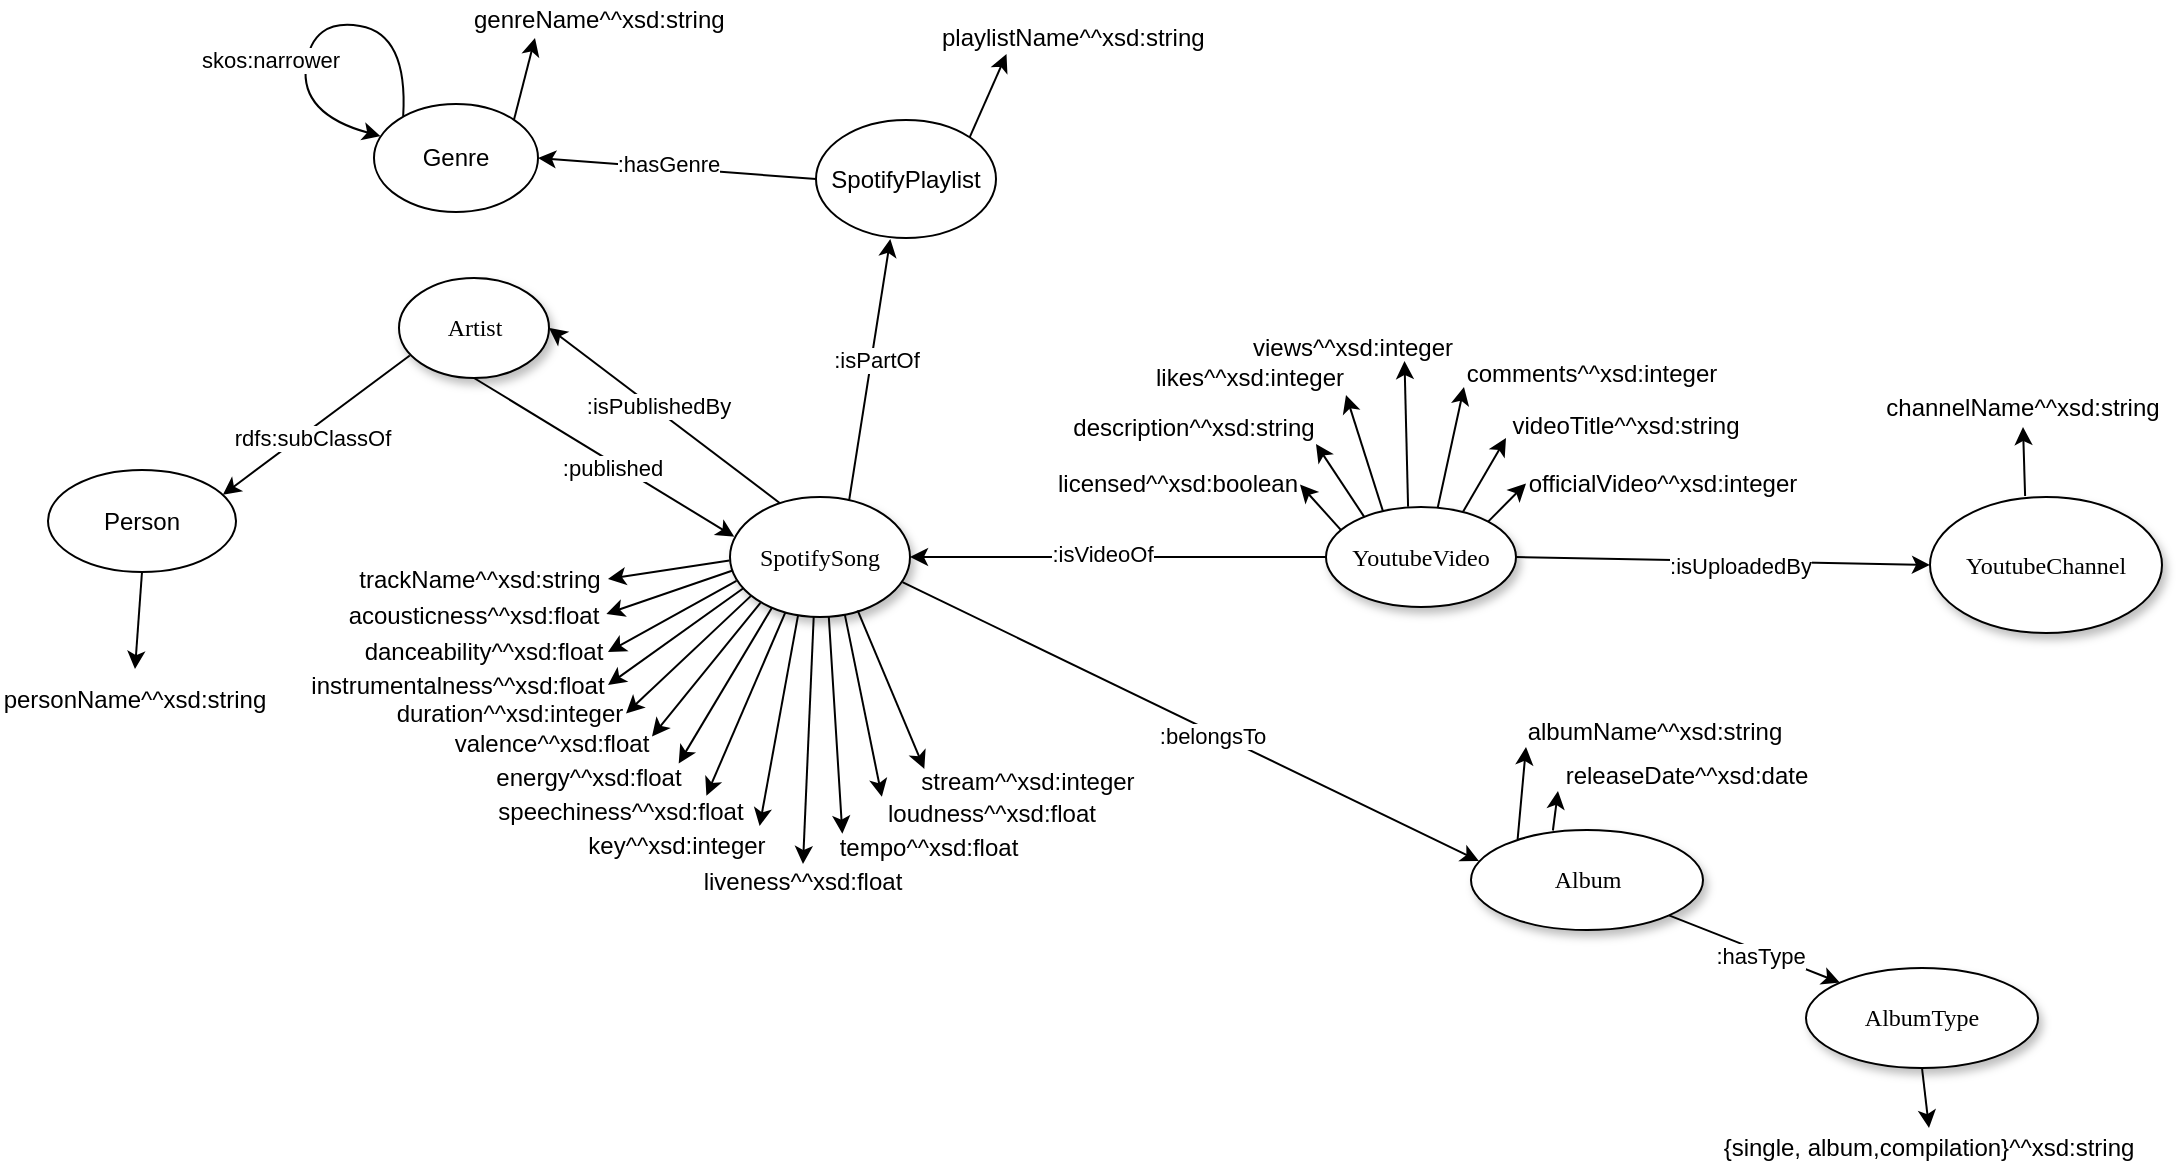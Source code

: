 <mxfile version="22.1.0" type="device">
  <diagram name="Page-1" id="42789a77-a242-8287-6e28-9cd8cfd52e62">
    <mxGraphModel dx="1290" dy="530" grid="0" gridSize="10" guides="1" tooltips="1" connect="1" arrows="1" fold="1" page="1" pageScale="1" pageWidth="1100" pageHeight="850" background="none" math="0" shadow="0">
      <root>
        <mxCell id="0" />
        <mxCell id="1" parent="0" />
        <mxCell id="1ea317790d2ca983-1" value="SpotifySong" style="ellipse;whiteSpace=wrap;html=1;rounded=0;shadow=1;comic=0;labelBackgroundColor=none;strokeWidth=1;fontFamily=Verdana;fontSize=12;align=center;" parent="1" vertex="1">
          <mxGeometry x="370" y="368.5" width="90" height="60" as="geometry" />
        </mxCell>
        <mxCell id="1ea317790d2ca983-2" value="&lt;span&gt;Album&lt;br&gt;&lt;/span&gt;" style="ellipse;whiteSpace=wrap;html=1;rounded=0;shadow=1;comic=0;labelBackgroundColor=none;strokeWidth=1;fontFamily=Verdana;fontSize=12;align=center;" parent="1" vertex="1">
          <mxGeometry x="740.5" y="535" width="116" height="50" as="geometry" />
        </mxCell>
        <mxCell id="1ea317790d2ca983-3" value="&lt;span&gt;Artist&lt;/span&gt;" style="ellipse;whiteSpace=wrap;html=1;rounded=0;shadow=1;comic=0;labelBackgroundColor=none;strokeWidth=1;fontFamily=Verdana;fontSize=12;align=center;" parent="1" vertex="1">
          <mxGeometry x="204.5" y="259" width="75" height="50" as="geometry" />
        </mxCell>
        <mxCell id="1ea317790d2ca983-9" value="YoutubeVideo" style="ellipse;whiteSpace=wrap;html=1;rounded=0;shadow=1;comic=0;labelBackgroundColor=none;strokeWidth=1;fontFamily=Verdana;fontSize=12;align=center;" parent="1" vertex="1">
          <mxGeometry x="668" y="373.5" width="95" height="50" as="geometry" />
        </mxCell>
        <mxCell id="1ea317790d2ca983-10" value="YoutubeChannel" style="ellipse;whiteSpace=wrap;html=1;rounded=0;shadow=1;comic=0;labelBackgroundColor=none;strokeWidth=1;fontFamily=Verdana;fontSize=12;align=center;" parent="1" vertex="1">
          <mxGeometry x="970" y="368.5" width="116" height="68" as="geometry" />
        </mxCell>
        <mxCell id="-lhkFG2HZT-Equ-z4yoy-32" value="channelName^^xsd:string" style="text;html=1;strokeColor=none;fillColor=none;align=center;verticalAlign=middle;whiteSpace=wrap;rounded=0;" parent="1" vertex="1">
          <mxGeometry x="943" y="313.5" width="147" height="20" as="geometry" />
        </mxCell>
        <mxCell id="S50ukumy_6wNUcAdJBcb-45" style="rounded=0;orthogonalLoop=1;jettySize=auto;html=1;exitX=1;exitY=0;exitDx=0;exitDy=0;entryX=0.25;entryY=1;entryDx=0;entryDy=0;" parent="1" source="fviccIfsdbxI5g3kTzcu-1" target="fviccIfsdbxI5g3kTzcu-7" edge="1">
          <mxGeometry relative="1" as="geometry" />
        </mxCell>
        <mxCell id="fviccIfsdbxI5g3kTzcu-1" value="Genre" style="ellipse;whiteSpace=wrap;html=1;" parent="1" vertex="1">
          <mxGeometry x="192" y="172" width="82" height="54" as="geometry" />
        </mxCell>
        <mxCell id="fviccIfsdbxI5g3kTzcu-4" value="Person" style="ellipse;whiteSpace=wrap;html=1;" parent="1" vertex="1">
          <mxGeometry x="29" y="355" width="94" height="51" as="geometry" />
        </mxCell>
        <mxCell id="fviccIfsdbxI5g3kTzcu-5" value="" style="endArrow=classic;html=1;rounded=0;exitX=0.072;exitY=0.775;exitDx=0;exitDy=0;entryX=0.93;entryY=0.243;entryDx=0;entryDy=0;entryPerimeter=0;exitPerimeter=0;" parent="1" source="1ea317790d2ca983-3" target="fviccIfsdbxI5g3kTzcu-4" edge="1">
          <mxGeometry width="50" height="50" relative="1" as="geometry">
            <mxPoint x="196.162" y="281.704" as="sourcePoint" />
            <mxPoint x="578" y="424.5" as="targetPoint" />
          </mxGeometry>
        </mxCell>
        <mxCell id="fviccIfsdbxI5g3kTzcu-6" value="rdfs:subClassOf" style="edgeLabel;html=1;align=center;verticalAlign=middle;resizable=0;points=[];" parent="fviccIfsdbxI5g3kTzcu-5" vertex="1" connectable="0">
          <mxGeometry x="0.1" y="3" relative="1" as="geometry">
            <mxPoint as="offset" />
          </mxGeometry>
        </mxCell>
        <mxCell id="fviccIfsdbxI5g3kTzcu-7" value="genreName^^xsd:string" style="text;html=1;strokeColor=none;fillColor=none;align=left;verticalAlign=middle;whiteSpace=wrap;rounded=0;" parent="1" vertex="1">
          <mxGeometry x="240" y="120" width="130" height="19" as="geometry" />
        </mxCell>
        <mxCell id="fviccIfsdbxI5g3kTzcu-9" value="personName^^xsd:string" style="text;html=1;strokeColor=none;fillColor=none;align=center;verticalAlign=middle;whiteSpace=wrap;rounded=0;" parent="1" vertex="1">
          <mxGeometry x="5" y="454.5" width="135" height="30" as="geometry" />
        </mxCell>
        <mxCell id="S50ukumy_6wNUcAdJBcb-42" style="rounded=0;orthogonalLoop=1;jettySize=auto;html=1;exitX=1;exitY=0;exitDx=0;exitDy=0;entryX=0.25;entryY=1;entryDx=0;entryDy=0;" parent="1" source="fviccIfsdbxI5g3kTzcu-11" target="S50ukumy_6wNUcAdJBcb-41" edge="1">
          <mxGeometry relative="1" as="geometry" />
        </mxCell>
        <mxCell id="fviccIfsdbxI5g3kTzcu-11" value="SpotifyPlaylist" style="ellipse;whiteSpace=wrap;html=1;" parent="1" vertex="1">
          <mxGeometry x="413" y="180" width="90" height="59" as="geometry" />
        </mxCell>
        <mxCell id="fviccIfsdbxI5g3kTzcu-14" value="" style="endArrow=classic;html=1;rounded=0;exitX=0.662;exitY=0.026;exitDx=0;exitDy=0;exitPerimeter=0;entryX=0.413;entryY=1.009;entryDx=0;entryDy=0;entryPerimeter=0;" parent="1" source="1ea317790d2ca983-1" target="fviccIfsdbxI5g3kTzcu-11" edge="1">
          <mxGeometry width="50" height="50" relative="1" as="geometry">
            <mxPoint x="524" y="384" as="sourcePoint" />
            <mxPoint x="574" y="334" as="targetPoint" />
          </mxGeometry>
        </mxCell>
        <mxCell id="fviccIfsdbxI5g3kTzcu-15" value=":isPartOf" style="edgeLabel;html=1;align=center;verticalAlign=middle;resizable=0;points=[];" parent="fviccIfsdbxI5g3kTzcu-14" vertex="1" connectable="0">
          <mxGeometry x="0.076" y="-2" relative="1" as="geometry">
            <mxPoint as="offset" />
          </mxGeometry>
        </mxCell>
        <mxCell id="fviccIfsdbxI5g3kTzcu-20" value="" style="curved=1;endArrow=classic;html=1;rounded=0;exitX=0.178;exitY=0.113;exitDx=0;exitDy=0;exitPerimeter=0;entryX=0.04;entryY=0.298;entryDx=0;entryDy=0;entryPerimeter=0;" parent="1" source="fviccIfsdbxI5g3kTzcu-1" target="fviccIfsdbxI5g3kTzcu-1" edge="1">
          <mxGeometry width="50" height="50" relative="1" as="geometry">
            <mxPoint x="226.996" y="174.812" as="sourcePoint" />
            <mxPoint x="192.31" y="203" as="targetPoint" />
            <Array as="points">
              <mxPoint x="209" y="137" />
              <mxPoint x="161" y="129" />
              <mxPoint x="155" y="177" />
            </Array>
          </mxGeometry>
        </mxCell>
        <mxCell id="fviccIfsdbxI5g3kTzcu-21" value="skos:narrower" style="edgeLabel;html=1;align=center;verticalAlign=middle;resizable=0;points=[];" parent="fviccIfsdbxI5g3kTzcu-20" vertex="1" connectable="0">
          <mxGeometry x="-0.577" y="5" relative="1" as="geometry">
            <mxPoint x="-64" y="10" as="offset" />
          </mxGeometry>
        </mxCell>
        <mxCell id="S50ukumy_6wNUcAdJBcb-2" value="" style="endArrow=classic;html=1;rounded=0;entryX=0.5;entryY=1;entryDx=0;entryDy=0;exitX=0.41;exitY=-0.007;exitDx=0;exitDy=0;exitPerimeter=0;" parent="1" source="1ea317790d2ca983-10" target="-lhkFG2HZT-Equ-z4yoy-32" edge="1">
          <mxGeometry width="50" height="50" relative="1" as="geometry">
            <mxPoint x="893" y="421" as="sourcePoint" />
            <mxPoint x="943" y="371" as="targetPoint" />
          </mxGeometry>
        </mxCell>
        <mxCell id="S50ukumy_6wNUcAdJBcb-4" value="comments^^xsd:integer" style="text;html=1;strokeColor=none;fillColor=none;align=center;verticalAlign=middle;whiteSpace=wrap;rounded=0;" parent="1" vertex="1">
          <mxGeometry x="737" y="300.5" width="128" height="13" as="geometry" />
        </mxCell>
        <mxCell id="S50ukumy_6wNUcAdJBcb-5" value="description^^xsd:string" style="text;html=1;strokeColor=none;fillColor=none;align=center;verticalAlign=middle;whiteSpace=wrap;rounded=0;" parent="1" vertex="1">
          <mxGeometry x="541" y="326" width="122" height="16" as="geometry" />
        </mxCell>
        <mxCell id="S50ukumy_6wNUcAdJBcb-6" value="licensed^^xsd:boolean" style="text;html=1;strokeColor=none;fillColor=none;align=center;verticalAlign=middle;whiteSpace=wrap;rounded=0;" parent="1" vertex="1">
          <mxGeometry x="533" y="355" width="122" height="14.5" as="geometry" />
        </mxCell>
        <mxCell id="S50ukumy_6wNUcAdJBcb-7" value="likes^^xsd:integer" style="text;html=1;strokeColor=none;fillColor=none;align=center;verticalAlign=middle;whiteSpace=wrap;rounded=0;" parent="1" vertex="1">
          <mxGeometry x="582" y="300.5" width="96" height="17" as="geometry" />
        </mxCell>
        <mxCell id="S50ukumy_6wNUcAdJBcb-17" value="" style="rounded=0;orthogonalLoop=1;jettySize=auto;html=1;entryX=0;entryY=1;entryDx=0;entryDy=0;exitX=0.722;exitY=0.045;exitDx=0;exitDy=0;exitPerimeter=0;" parent="1" source="1ea317790d2ca983-9" target="S50ukumy_6wNUcAdJBcb-10" edge="1">
          <mxGeometry relative="1" as="geometry" />
        </mxCell>
        <mxCell id="S50ukumy_6wNUcAdJBcb-8" value="officialVideo^^xsd:integer" style="text;html=1;strokeColor=none;fillColor=none;align=center;verticalAlign=middle;whiteSpace=wrap;rounded=0;" parent="1" vertex="1">
          <mxGeometry x="768" y="354" width="137" height="15.5" as="geometry" />
        </mxCell>
        <mxCell id="S50ukumy_6wNUcAdJBcb-9" value="views^^xsd:integer" style="text;html=1;strokeColor=none;fillColor=none;align=center;verticalAlign=middle;whiteSpace=wrap;rounded=0;" parent="1" vertex="1">
          <mxGeometry x="630" y="287.5" width="103" height="13" as="geometry" />
        </mxCell>
        <mxCell id="S50ukumy_6wNUcAdJBcb-10" value="videoTitle^^xsd:string" style="text;html=1;strokeColor=none;fillColor=none;align=center;verticalAlign=middle;whiteSpace=wrap;rounded=0;" parent="1" vertex="1">
          <mxGeometry x="758" y="326" width="120" height="13" as="geometry" />
        </mxCell>
        <mxCell id="S50ukumy_6wNUcAdJBcb-11" value="" style="endArrow=classic;html=1;rounded=0;exitX=0.078;exitY=0.229;exitDx=0;exitDy=0;exitPerimeter=0;entryX=1;entryY=0.5;entryDx=0;entryDy=0;" parent="1" source="1ea317790d2ca983-9" target="S50ukumy_6wNUcAdJBcb-6" edge="1">
          <mxGeometry width="50" height="50" relative="1" as="geometry">
            <mxPoint x="604" y="503" as="sourcePoint" />
            <mxPoint x="628" y="379" as="targetPoint" />
          </mxGeometry>
        </mxCell>
        <mxCell id="S50ukumy_6wNUcAdJBcb-12" value="" style="endArrow=classic;html=1;rounded=0;exitX=0.202;exitY=0.101;exitDx=0;exitDy=0;entryX=1;entryY=1;entryDx=0;entryDy=0;exitPerimeter=0;" parent="1" source="1ea317790d2ca983-9" target="S50ukumy_6wNUcAdJBcb-5" edge="1">
          <mxGeometry width="50" height="50" relative="1" as="geometry">
            <mxPoint x="684" y="394" as="sourcePoint" />
            <mxPoint x="678" y="335" as="targetPoint" />
          </mxGeometry>
        </mxCell>
        <mxCell id="S50ukumy_6wNUcAdJBcb-13" value="" style="endArrow=classic;html=1;rounded=0;exitX=0.299;exitY=0.037;exitDx=0;exitDy=0;entryX=1;entryY=1;entryDx=0;entryDy=0;exitPerimeter=0;" parent="1" source="1ea317790d2ca983-9" target="S50ukumy_6wNUcAdJBcb-7" edge="1">
          <mxGeometry width="50" height="50" relative="1" as="geometry">
            <mxPoint x="699" y="384" as="sourcePoint" />
            <mxPoint x="674" y="354" as="targetPoint" />
          </mxGeometry>
        </mxCell>
        <mxCell id="S50ukumy_6wNUcAdJBcb-14" value="" style="endArrow=classic;html=1;rounded=0;entryX=0.75;entryY=1;entryDx=0;entryDy=0;exitX=0.432;exitY=-0.002;exitDx=0;exitDy=0;exitPerimeter=0;" parent="1" source="1ea317790d2ca983-9" target="S50ukumy_6wNUcAdJBcb-9" edge="1">
          <mxGeometry width="50" height="50" relative="1" as="geometry">
            <mxPoint x="704" y="372" as="sourcePoint" />
            <mxPoint x="673.5" y="306" as="targetPoint" />
          </mxGeometry>
        </mxCell>
        <mxCell id="S50ukumy_6wNUcAdJBcb-16" value="" style="endArrow=classic;html=1;rounded=0;entryX=0;entryY=0.5;entryDx=0;entryDy=0;exitX=1;exitY=0;exitDx=0;exitDy=0;" parent="1" source="1ea317790d2ca983-9" target="S50ukumy_6wNUcAdJBcb-8" edge="1">
          <mxGeometry width="50" height="50" relative="1" as="geometry">
            <mxPoint x="711" y="386" as="sourcePoint" />
            <mxPoint x="698" y="315" as="targetPoint" />
          </mxGeometry>
        </mxCell>
        <mxCell id="S50ukumy_6wNUcAdJBcb-18" value="" style="endArrow=classic;html=1;rounded=0;entryX=0;entryY=1;entryDx=0;entryDy=0;exitX=0.588;exitY=0.007;exitDx=0;exitDy=0;exitPerimeter=0;" parent="1" source="1ea317790d2ca983-9" target="S50ukumy_6wNUcAdJBcb-4" edge="1">
          <mxGeometry width="50" height="50" relative="1" as="geometry">
            <mxPoint x="724" y="373" as="sourcePoint" />
            <mxPoint x="698" y="315" as="targetPoint" />
          </mxGeometry>
        </mxCell>
        <mxCell id="S50ukumy_6wNUcAdJBcb-19" value="" style="endArrow=classic;html=1;rounded=0;exitX=1;exitY=0.5;exitDx=0;exitDy=0;entryX=0;entryY=0.5;entryDx=0;entryDy=0;" parent="1" source="1ea317790d2ca983-9" target="1ea317790d2ca983-10" edge="1">
          <mxGeometry width="50" height="50" relative="1" as="geometry">
            <mxPoint x="449" y="384" as="sourcePoint" />
            <mxPoint x="791" y="425" as="targetPoint" />
          </mxGeometry>
        </mxCell>
        <mxCell id="S50ukumy_6wNUcAdJBcb-20" value=":isUploadedBy" style="edgeLabel;html=1;align=center;verticalAlign=middle;resizable=0;points=[];" parent="S50ukumy_6wNUcAdJBcb-19" vertex="1" connectable="0">
          <mxGeometry x="0.076" y="-2" relative="1" as="geometry">
            <mxPoint as="offset" />
          </mxGeometry>
        </mxCell>
        <mxCell id="S50ukumy_6wNUcAdJBcb-21" value="" style="endArrow=classic;html=1;rounded=0;exitX=0;exitY=0.5;exitDx=0;exitDy=0;entryX=1;entryY=0.5;entryDx=0;entryDy=0;" parent="1" source="1ea317790d2ca983-9" target="1ea317790d2ca983-1" edge="1">
          <mxGeometry width="50" height="50" relative="1" as="geometry">
            <mxPoint x="773" y="409" as="sourcePoint" />
            <mxPoint x="612" y="407" as="targetPoint" />
          </mxGeometry>
        </mxCell>
        <mxCell id="S50ukumy_6wNUcAdJBcb-22" value=":isVideoOf" style="edgeLabel;html=1;align=center;verticalAlign=middle;resizable=0;points=[];" parent="S50ukumy_6wNUcAdJBcb-21" vertex="1" connectable="0">
          <mxGeometry x="0.076" y="-2" relative="1" as="geometry">
            <mxPoint as="offset" />
          </mxGeometry>
        </mxCell>
        <mxCell id="S50ukumy_6wNUcAdJBcb-23" value="" style="endArrow=classic;html=1;rounded=0;exitX=0.958;exitY=0.709;exitDx=0;exitDy=0;entryX=0.034;entryY=0.31;entryDx=0;entryDy=0;exitPerimeter=0;entryPerimeter=0;" parent="1" source="1ea317790d2ca983-1" target="1ea317790d2ca983-2" edge="1">
          <mxGeometry width="50" height="50" relative="1" as="geometry">
            <mxPoint x="678" y="409" as="sourcePoint" />
            <mxPoint x="470" y="409" as="targetPoint" />
          </mxGeometry>
        </mxCell>
        <mxCell id="S50ukumy_6wNUcAdJBcb-24" value=":belongsTo" style="edgeLabel;html=1;align=center;verticalAlign=middle;resizable=0;points=[];" parent="S50ukumy_6wNUcAdJBcb-23" vertex="1" connectable="0">
          <mxGeometry x="0.076" y="-2" relative="1" as="geometry">
            <mxPoint as="offset" />
          </mxGeometry>
        </mxCell>
        <mxCell id="S50ukumy_6wNUcAdJBcb-25" value="albumName^^xsd:string" style="text;html=1;strokeColor=none;fillColor=none;align=center;verticalAlign=middle;whiteSpace=wrap;rounded=0;" parent="1" vertex="1">
          <mxGeometry x="768" y="471" width="129" height="30" as="geometry" />
        </mxCell>
        <mxCell id="S50ukumy_6wNUcAdJBcb-26" value="releaseDate^^xsd:date" style="text;html=1;strokeColor=none;fillColor=none;align=center;verticalAlign=middle;whiteSpace=wrap;rounded=0;" parent="1" vertex="1">
          <mxGeometry x="784" y="493" width="129" height="30" as="geometry" />
        </mxCell>
        <mxCell id="S50ukumy_6wNUcAdJBcb-27" value="" style="endArrow=classic;html=1;rounded=0;entryX=0;entryY=0.75;entryDx=0;entryDy=0;exitX=0.201;exitY=0.091;exitDx=0;exitDy=0;exitPerimeter=0;" parent="1" source="1ea317790d2ca983-2" target="S50ukumy_6wNUcAdJBcb-25" edge="1">
          <mxGeometry width="50" height="50" relative="1" as="geometry">
            <mxPoint x="759" y="391" as="sourcePoint" />
            <mxPoint x="776" y="369" as="targetPoint" />
            <Array as="points" />
          </mxGeometry>
        </mxCell>
        <mxCell id="S50ukumy_6wNUcAdJBcb-28" value="" style="endArrow=classic;html=1;rounded=0;exitX=0.353;exitY=0.005;exitDx=0;exitDy=0;exitPerimeter=0;entryX=0;entryY=0.75;entryDx=0;entryDy=0;" parent="1" source="1ea317790d2ca983-2" target="S50ukumy_6wNUcAdJBcb-26" edge="1">
          <mxGeometry width="50" height="50" relative="1" as="geometry">
            <mxPoint x="767" y="552" as="sourcePoint" />
            <mxPoint x="783" y="517" as="targetPoint" />
          </mxGeometry>
        </mxCell>
        <mxCell id="S50ukumy_6wNUcAdJBcb-29" value="&lt;span&gt;AlbumType&lt;br&gt;&lt;/span&gt;" style="ellipse;whiteSpace=wrap;html=1;rounded=0;shadow=1;comic=0;labelBackgroundColor=none;strokeWidth=1;fontFamily=Verdana;fontSize=12;align=center;" parent="1" vertex="1">
          <mxGeometry x="908" y="604" width="116" height="50" as="geometry" />
        </mxCell>
        <mxCell id="S50ukumy_6wNUcAdJBcb-31" value="" style="endArrow=classic;html=1;rounded=0;exitX=1;exitY=1;exitDx=0;exitDy=0;entryX=0;entryY=0;entryDx=0;entryDy=0;" parent="1" source="1ea317790d2ca983-2" target="S50ukumy_6wNUcAdJBcb-29" edge="1">
          <mxGeometry width="50" height="50" relative="1" as="geometry">
            <mxPoint x="469" y="421" as="sourcePoint" />
            <mxPoint x="751" y="570" as="targetPoint" />
          </mxGeometry>
        </mxCell>
        <mxCell id="S50ukumy_6wNUcAdJBcb-32" value=":hasType" style="edgeLabel;html=1;align=center;verticalAlign=middle;resizable=0;points=[];" parent="S50ukumy_6wNUcAdJBcb-31" vertex="1" connectable="0">
          <mxGeometry x="0.076" y="-2" relative="1" as="geometry">
            <mxPoint as="offset" />
          </mxGeometry>
        </mxCell>
        <mxCell id="S50ukumy_6wNUcAdJBcb-33" value="{single, album,compilation}^^xsd:string" style="text;html=1;strokeColor=none;fillColor=none;align=center;verticalAlign=middle;whiteSpace=wrap;rounded=0;" parent="1" vertex="1">
          <mxGeometry x="860" y="684" width="219" height="20" as="geometry" />
        </mxCell>
        <mxCell id="S50ukumy_6wNUcAdJBcb-34" value="" style="endArrow=classic;html=1;rounded=0;entryX=0.5;entryY=0;entryDx=0;entryDy=0;exitX=0.5;exitY=1;exitDx=0;exitDy=0;" parent="1" source="S50ukumy_6wNUcAdJBcb-29" target="S50ukumy_6wNUcAdJBcb-33" edge="1">
          <mxGeometry width="50" height="50" relative="1" as="geometry">
            <mxPoint x="767" y="552" as="sourcePoint" />
            <mxPoint x="766" y="511" as="targetPoint" />
          </mxGeometry>
        </mxCell>
        <mxCell id="S50ukumy_6wNUcAdJBcb-35" value="" style="endArrow=classic;html=1;rounded=0;exitX=0.5;exitY=1;exitDx=0;exitDy=0;entryX=0.5;entryY=0;entryDx=0;entryDy=0;" parent="1" source="fviccIfsdbxI5g3kTzcu-4" target="fviccIfsdbxI5g3kTzcu-9" edge="1">
          <mxGeometry width="50" height="50" relative="1" as="geometry">
            <mxPoint x="281" y="325" as="sourcePoint" />
            <mxPoint x="249" y="270" as="targetPoint" />
          </mxGeometry>
        </mxCell>
        <mxCell id="S50ukumy_6wNUcAdJBcb-37" value="" style="endArrow=classic;html=1;rounded=0;entryX=1;entryY=0.5;entryDx=0;entryDy=0;exitX=0.276;exitY=0.05;exitDx=0;exitDy=0;exitPerimeter=0;" parent="1" source="1ea317790d2ca983-1" target="1ea317790d2ca983-3" edge="1">
          <mxGeometry width="50" height="50" relative="1" as="geometry">
            <mxPoint x="387" y="371" as="sourcePoint" />
            <mxPoint x="365" y="221" as="targetPoint" />
          </mxGeometry>
        </mxCell>
        <mxCell id="S50ukumy_6wNUcAdJBcb-38" value=":isPublishedBy" style="edgeLabel;html=1;align=center;verticalAlign=middle;resizable=0;points=[];" parent="S50ukumy_6wNUcAdJBcb-37" vertex="1" connectable="0">
          <mxGeometry x="0.076" y="-2" relative="1" as="geometry">
            <mxPoint as="offset" />
          </mxGeometry>
        </mxCell>
        <mxCell id="S50ukumy_6wNUcAdJBcb-39" value="" style="endArrow=classic;html=1;rounded=0;exitX=0.5;exitY=1;exitDx=0;exitDy=0;entryX=0.024;entryY=0.331;entryDx=0;entryDy=0;entryPerimeter=0;" parent="1" source="1ea317790d2ca983-3" target="1ea317790d2ca983-1" edge="1">
          <mxGeometry width="50" height="50" relative="1" as="geometry">
            <mxPoint x="350" y="416" as="sourcePoint" />
            <mxPoint x="219" y="331" as="targetPoint" />
          </mxGeometry>
        </mxCell>
        <mxCell id="S50ukumy_6wNUcAdJBcb-40" value=":published" style="edgeLabel;html=1;align=center;verticalAlign=middle;resizable=0;points=[];" parent="S50ukumy_6wNUcAdJBcb-39" vertex="1" connectable="0">
          <mxGeometry x="0.076" y="-2" relative="1" as="geometry">
            <mxPoint as="offset" />
          </mxGeometry>
        </mxCell>
        <mxCell id="S50ukumy_6wNUcAdJBcb-41" value="playlistName^^xsd:string" style="text;html=1;strokeColor=none;fillColor=none;align=left;verticalAlign=middle;whiteSpace=wrap;rounded=0;" parent="1" vertex="1">
          <mxGeometry x="474" y="130" width="137" height="17" as="geometry" />
        </mxCell>
        <mxCell id="S50ukumy_6wNUcAdJBcb-43" value="" style="endArrow=classic;html=1;rounded=0;exitX=0;exitY=0.5;exitDx=0;exitDy=0;entryX=1;entryY=0.5;entryDx=0;entryDy=0;" parent="1" source="fviccIfsdbxI5g3kTzcu-11" target="fviccIfsdbxI5g3kTzcu-1" edge="1">
          <mxGeometry width="50" height="50" relative="1" as="geometry">
            <mxPoint x="449" y="384" as="sourcePoint" />
            <mxPoint x="458" y="246" as="targetPoint" />
          </mxGeometry>
        </mxCell>
        <mxCell id="S50ukumy_6wNUcAdJBcb-44" value=":hasGenre" style="edgeLabel;html=1;align=center;verticalAlign=middle;resizable=0;points=[];" parent="S50ukumy_6wNUcAdJBcb-43" vertex="1" connectable="0">
          <mxGeometry x="0.076" y="-2" relative="1" as="geometry">
            <mxPoint as="offset" />
          </mxGeometry>
        </mxCell>
        <mxCell id="S50ukumy_6wNUcAdJBcb-46" value="acousticness^^xsd:float" style="text;html=1;strokeColor=none;fillColor=none;align=center;verticalAlign=middle;whiteSpace=wrap;rounded=0;" parent="1" vertex="1">
          <mxGeometry x="175" y="418.5" width="134" height="18" as="geometry" />
        </mxCell>
        <mxCell id="S50ukumy_6wNUcAdJBcb-47" value="danceability^^xsd:float" style="text;html=1;strokeColor=none;fillColor=none;align=center;verticalAlign=middle;whiteSpace=wrap;rounded=0;" parent="1" vertex="1">
          <mxGeometry x="183.5" y="436.5" width="125.5" height="19" as="geometry" />
        </mxCell>
        <mxCell id="S50ukumy_6wNUcAdJBcb-48" value="duration^^xsd:integer" style="text;html=1;strokeColor=none;fillColor=none;align=center;verticalAlign=middle;whiteSpace=wrap;rounded=0;" parent="1" vertex="1">
          <mxGeometry x="202" y="469" width="116" height="15.5" as="geometry" />
        </mxCell>
        <mxCell id="S50ukumy_6wNUcAdJBcb-49" value="energy^^xsd:float" style="text;html=1;strokeColor=none;fillColor=none;align=center;verticalAlign=middle;whiteSpace=wrap;rounded=0;" parent="1" vertex="1">
          <mxGeometry x="249" y="501" width="101" height="15" as="geometry" />
        </mxCell>
        <mxCell id="S50ukumy_6wNUcAdJBcb-50" value="instrumentalness^^xsd:float" style="text;html=1;strokeColor=none;fillColor=none;align=center;verticalAlign=middle;whiteSpace=wrap;rounded=0;" parent="1" vertex="1">
          <mxGeometry x="159" y="454.5" width="150" height="16" as="geometry" />
        </mxCell>
        <mxCell id="S50ukumy_6wNUcAdJBcb-51" value="key^^xsd:integer" style="text;html=1;strokeColor=none;fillColor=none;align=center;verticalAlign=middle;whiteSpace=wrap;rounded=0;" parent="1" vertex="1">
          <mxGeometry x="297" y="534" width="93" height="17" as="geometry" />
        </mxCell>
        <mxCell id="S50ukumy_6wNUcAdJBcb-52" value="liveness^^xsd:float" style="text;html=1;strokeColor=none;fillColor=none;align=center;verticalAlign=middle;whiteSpace=wrap;rounded=0;" parent="1" vertex="1">
          <mxGeometry x="353" y="552" width="107" height="18" as="geometry" />
        </mxCell>
        <mxCell id="S50ukumy_6wNUcAdJBcb-53" value="loudness^^xsd:float" style="text;html=1;strokeColor=none;fillColor=none;align=center;verticalAlign=middle;whiteSpace=wrap;rounded=0;" parent="1" vertex="1">
          <mxGeometry x="444" y="518" width="114" height="18" as="geometry" />
        </mxCell>
        <mxCell id="S50ukumy_6wNUcAdJBcb-54" value="speechiness^^xsd:float" style="text;html=1;strokeColor=none;fillColor=none;align=center;verticalAlign=middle;whiteSpace=wrap;rounded=0;" parent="1" vertex="1">
          <mxGeometry x="251" y="518" width="129" height="16" as="geometry" />
        </mxCell>
        <mxCell id="S50ukumy_6wNUcAdJBcb-55" value="stream^^xsd:integer" style="text;html=1;strokeColor=none;fillColor=none;align=center;verticalAlign=middle;whiteSpace=wrap;rounded=0;" parent="1" vertex="1">
          <mxGeometry x="463" y="504" width="112" height="14" as="geometry" />
        </mxCell>
        <mxCell id="S50ukumy_6wNUcAdJBcb-56" value="tempo^^xsd:float" style="text;html=1;strokeColor=none;fillColor=none;align=center;verticalAlign=middle;whiteSpace=wrap;rounded=0;" parent="1" vertex="1">
          <mxGeometry x="422" y="536" width="95" height="15" as="geometry" />
        </mxCell>
        <mxCell id="S50ukumy_6wNUcAdJBcb-57" value="valence^^xsd:float" style="text;html=1;strokeColor=none;fillColor=none;align=center;verticalAlign=middle;whiteSpace=wrap;rounded=0;" parent="1" vertex="1">
          <mxGeometry x="231" y="484.5" width="100" height="15" as="geometry" />
        </mxCell>
        <mxCell id="S50ukumy_6wNUcAdJBcb-58" value="trackName^^xsd:string" style="text;html=1;strokeColor=none;fillColor=none;align=center;verticalAlign=middle;whiteSpace=wrap;rounded=0;" parent="1" vertex="1">
          <mxGeometry x="181" y="399" width="128" height="21" as="geometry" />
        </mxCell>
        <mxCell id="S50ukumy_6wNUcAdJBcb-61" style="rounded=0;orthogonalLoop=1;jettySize=auto;html=1;exitX=-0.003;exitY=0.529;exitDx=0;exitDy=0;entryX=1;entryY=0.5;entryDx=0;entryDy=0;exitPerimeter=0;" parent="1" source="1ea317790d2ca983-1" target="S50ukumy_6wNUcAdJBcb-58" edge="1">
          <mxGeometry relative="1" as="geometry">
            <mxPoint x="386" y="485.5" as="sourcePoint" />
            <mxPoint x="403" y="442.5" as="targetPoint" />
          </mxGeometry>
        </mxCell>
        <mxCell id="S50ukumy_6wNUcAdJBcb-62" style="rounded=0;orthogonalLoop=1;jettySize=auto;html=1;exitX=0.015;exitY=0.613;exitDx=0;exitDy=0;entryX=0.994;entryY=0.469;entryDx=0;entryDy=0;exitPerimeter=0;entryPerimeter=0;" parent="1" source="1ea317790d2ca983-1" target="S50ukumy_6wNUcAdJBcb-46" edge="1">
          <mxGeometry relative="1" as="geometry">
            <mxPoint x="380" y="409" as="sourcePoint" />
            <mxPoint x="339" y="440" as="targetPoint" />
          </mxGeometry>
        </mxCell>
        <mxCell id="S50ukumy_6wNUcAdJBcb-63" style="rounded=0;orthogonalLoop=1;jettySize=auto;html=1;exitX=0.036;exitY=0.699;exitDx=0;exitDy=0;entryX=1;entryY=0.5;entryDx=0;entryDy=0;exitPerimeter=0;" parent="1" source="1ea317790d2ca983-1" target="S50ukumy_6wNUcAdJBcb-47" edge="1">
          <mxGeometry relative="1" as="geometry">
            <mxPoint x="381" y="419" as="sourcePoint" />
            <mxPoint x="339" y="455" as="targetPoint" />
          </mxGeometry>
        </mxCell>
        <mxCell id="S50ukumy_6wNUcAdJBcb-64" style="rounded=0;orthogonalLoop=1;jettySize=auto;html=1;exitX=0.074;exitY=0.76;exitDx=0;exitDy=0;entryX=1;entryY=0.5;entryDx=0;entryDy=0;exitPerimeter=0;" parent="1" source="1ea317790d2ca983-1" target="S50ukumy_6wNUcAdJBcb-50" edge="1">
          <mxGeometry relative="1" as="geometry">
            <mxPoint x="391" y="429" as="sourcePoint" />
            <mxPoint x="345" y="474" as="targetPoint" />
          </mxGeometry>
        </mxCell>
        <mxCell id="S50ukumy_6wNUcAdJBcb-65" style="rounded=0;orthogonalLoop=1;jettySize=auto;html=1;exitX=0.115;exitY=0.826;exitDx=0;exitDy=0;exitPerimeter=0;entryX=1;entryY=0.5;entryDx=0;entryDy=0;" parent="1" source="1ea317790d2ca983-1" target="S50ukumy_6wNUcAdJBcb-48" edge="1">
          <mxGeometry relative="1" as="geometry">
            <mxPoint x="402" y="434" as="sourcePoint" />
            <mxPoint x="358" y="496" as="targetPoint" />
          </mxGeometry>
        </mxCell>
        <mxCell id="S50ukumy_6wNUcAdJBcb-66" style="rounded=0;orthogonalLoop=1;jettySize=auto;html=1;exitX=0.169;exitY=0.883;exitDx=0;exitDy=0;exitPerimeter=0;entryX=1;entryY=0.25;entryDx=0;entryDy=0;" parent="1" source="1ea317790d2ca983-1" target="S50ukumy_6wNUcAdJBcb-57" edge="1">
          <mxGeometry relative="1" as="geometry">
            <mxPoint x="412" y="440" as="sourcePoint" />
            <mxPoint x="368" y="506" as="targetPoint" />
          </mxGeometry>
        </mxCell>
        <mxCell id="S50ukumy_6wNUcAdJBcb-67" style="rounded=0;orthogonalLoop=1;jettySize=auto;html=1;exitX=0.307;exitY=0.964;exitDx=0;exitDy=0;entryX=0.831;entryY=-0.011;entryDx=0;entryDy=0;entryPerimeter=0;exitPerimeter=0;" parent="1" source="1ea317790d2ca983-1" target="S50ukumy_6wNUcAdJBcb-54" edge="1">
          <mxGeometry relative="1" as="geometry">
            <mxPoint x="419" y="438" as="sourcePoint" />
            <mxPoint x="389" y="533" as="targetPoint" />
          </mxGeometry>
        </mxCell>
        <mxCell id="S50ukumy_6wNUcAdJBcb-68" style="rounded=0;orthogonalLoop=1;jettySize=auto;html=1;exitX=0.378;exitY=0.987;exitDx=0;exitDy=0;exitPerimeter=0;entryX=0.944;entryY=-0.059;entryDx=0;entryDy=0;entryPerimeter=0;" parent="1" source="1ea317790d2ca983-1" target="S50ukumy_6wNUcAdJBcb-51" edge="1">
          <mxGeometry relative="1" as="geometry">
            <mxPoint x="425" y="439" as="sourcePoint" />
            <mxPoint x="396" y="518" as="targetPoint" />
          </mxGeometry>
        </mxCell>
        <mxCell id="S50ukumy_6wNUcAdJBcb-69" style="rounded=0;orthogonalLoop=1;jettySize=auto;html=1;exitX=0.465;exitY=1;exitDx=0;exitDy=0;exitPerimeter=0;entryX=0.5;entryY=0;entryDx=0;entryDy=0;" parent="1" source="1ea317790d2ca983-1" target="S50ukumy_6wNUcAdJBcb-52" edge="1">
          <mxGeometry relative="1" as="geometry">
            <mxPoint x="433" y="439" as="sourcePoint" />
            <mxPoint x="400" y="579" as="targetPoint" />
          </mxGeometry>
        </mxCell>
        <mxCell id="S50ukumy_6wNUcAdJBcb-70" style="rounded=0;orthogonalLoop=1;jettySize=auto;html=1;exitX=0.549;exitY=0.998;exitDx=0;exitDy=0;exitPerimeter=0;entryX=0.044;entryY=0.055;entryDx=0;entryDy=0;entryPerimeter=0;" parent="1" source="1ea317790d2ca983-1" target="S50ukumy_6wNUcAdJBcb-56" edge="1">
          <mxGeometry relative="1" as="geometry">
            <mxPoint x="444" y="438" as="sourcePoint" />
            <mxPoint x="439" y="529" as="targetPoint" />
          </mxGeometry>
        </mxCell>
        <mxCell id="S50ukumy_6wNUcAdJBcb-72" style="rounded=0;orthogonalLoop=1;jettySize=auto;html=1;exitX=0.638;exitY=0.98;exitDx=0;exitDy=0;entryX=0.017;entryY=0.023;entryDx=0;entryDy=0;entryPerimeter=0;exitPerimeter=0;" parent="1" source="1ea317790d2ca983-1" target="S50ukumy_6wNUcAdJBcb-53" edge="1">
          <mxGeometry relative="1" as="geometry">
            <mxPoint x="449" y="436" as="sourcePoint" />
            <mxPoint x="449" y="539" as="targetPoint" />
          </mxGeometry>
        </mxCell>
        <mxCell id="S50ukumy_6wNUcAdJBcb-73" style="rounded=0;orthogonalLoop=1;jettySize=auto;html=1;exitX=0.709;exitY=0.945;exitDx=0;exitDy=0;entryX=0.037;entryY=0.033;entryDx=0;entryDy=0;entryPerimeter=0;exitPerimeter=0;" parent="1" source="1ea317790d2ca983-1" target="S50ukumy_6wNUcAdJBcb-55" edge="1">
          <mxGeometry relative="1" as="geometry">
            <mxPoint x="457" y="430" as="sourcePoint" />
            <mxPoint x="464" y="512" as="targetPoint" />
          </mxGeometry>
        </mxCell>
        <mxCell id="fbrffnhyLzxwbiboGYXu-2" value="" style="endArrow=classic;html=1;rounded=0;exitX=0.232;exitY=0.925;exitDx=0;exitDy=0;exitPerimeter=0;entryX=0.944;entryY=0.052;entryDx=0;entryDy=0;entryPerimeter=0;" parent="1" source="1ea317790d2ca983-1" target="S50ukumy_6wNUcAdJBcb-49" edge="1">
          <mxGeometry width="50" height="50" relative="1" as="geometry">
            <mxPoint x="297" y="508" as="sourcePoint" />
            <mxPoint x="347" y="458" as="targetPoint" />
          </mxGeometry>
        </mxCell>
      </root>
    </mxGraphModel>
  </diagram>
</mxfile>
